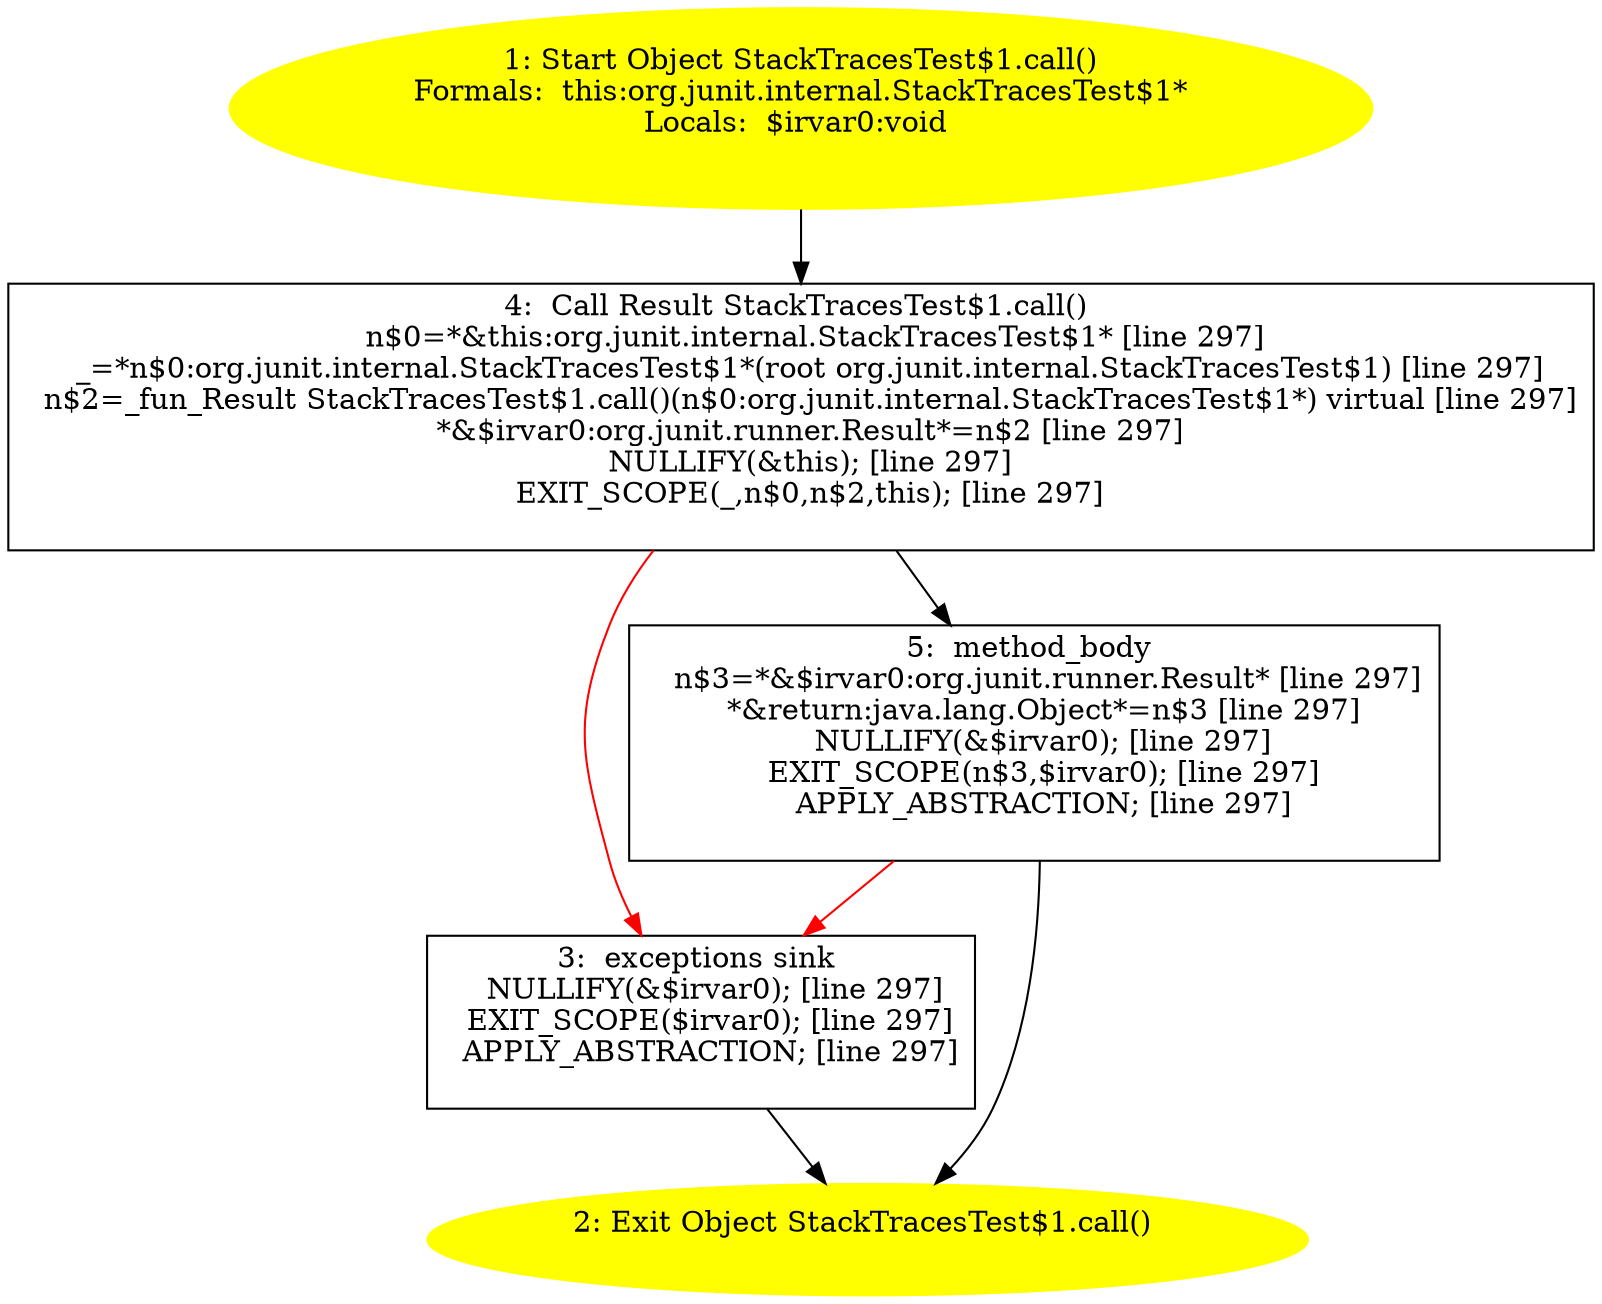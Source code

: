 /* @generated */
digraph cfg {
"org.junit.internal.StackTracesTest$1.call():java.lang.Object.07e715e8a0da37a4f1ea99f5e89f22ae_1" [label="1: Start Object StackTracesTest$1.call()\nFormals:  this:org.junit.internal.StackTracesTest$1*\nLocals:  $irvar0:void \n  " color=yellow style=filled]
	

	 "org.junit.internal.StackTracesTest$1.call():java.lang.Object.07e715e8a0da37a4f1ea99f5e89f22ae_1" -> "org.junit.internal.StackTracesTest$1.call():java.lang.Object.07e715e8a0da37a4f1ea99f5e89f22ae_4" ;
"org.junit.internal.StackTracesTest$1.call():java.lang.Object.07e715e8a0da37a4f1ea99f5e89f22ae_2" [label="2: Exit Object StackTracesTest$1.call() \n  " color=yellow style=filled]
	

"org.junit.internal.StackTracesTest$1.call():java.lang.Object.07e715e8a0da37a4f1ea99f5e89f22ae_3" [label="3:  exceptions sink \n   NULLIFY(&$irvar0); [line 297]\n  EXIT_SCOPE($irvar0); [line 297]\n  APPLY_ABSTRACTION; [line 297]\n " shape="box"]
	

	 "org.junit.internal.StackTracesTest$1.call():java.lang.Object.07e715e8a0da37a4f1ea99f5e89f22ae_3" -> "org.junit.internal.StackTracesTest$1.call():java.lang.Object.07e715e8a0da37a4f1ea99f5e89f22ae_2" ;
"org.junit.internal.StackTracesTest$1.call():java.lang.Object.07e715e8a0da37a4f1ea99f5e89f22ae_4" [label="4:  Call Result StackTracesTest$1.call() \n   n$0=*&this:org.junit.internal.StackTracesTest$1* [line 297]\n  _=*n$0:org.junit.internal.StackTracesTest$1*(root org.junit.internal.StackTracesTest$1) [line 297]\n  n$2=_fun_Result StackTracesTest$1.call()(n$0:org.junit.internal.StackTracesTest$1*) virtual [line 297]\n  *&$irvar0:org.junit.runner.Result*=n$2 [line 297]\n  NULLIFY(&this); [line 297]\n  EXIT_SCOPE(_,n$0,n$2,this); [line 297]\n " shape="box"]
	

	 "org.junit.internal.StackTracesTest$1.call():java.lang.Object.07e715e8a0da37a4f1ea99f5e89f22ae_4" -> "org.junit.internal.StackTracesTest$1.call():java.lang.Object.07e715e8a0da37a4f1ea99f5e89f22ae_5" ;
	 "org.junit.internal.StackTracesTest$1.call():java.lang.Object.07e715e8a0da37a4f1ea99f5e89f22ae_4" -> "org.junit.internal.StackTracesTest$1.call():java.lang.Object.07e715e8a0da37a4f1ea99f5e89f22ae_3" [color="red" ];
"org.junit.internal.StackTracesTest$1.call():java.lang.Object.07e715e8a0da37a4f1ea99f5e89f22ae_5" [label="5:  method_body \n   n$3=*&$irvar0:org.junit.runner.Result* [line 297]\n  *&return:java.lang.Object*=n$3 [line 297]\n  NULLIFY(&$irvar0); [line 297]\n  EXIT_SCOPE(n$3,$irvar0); [line 297]\n  APPLY_ABSTRACTION; [line 297]\n " shape="box"]
	

	 "org.junit.internal.StackTracesTest$1.call():java.lang.Object.07e715e8a0da37a4f1ea99f5e89f22ae_5" -> "org.junit.internal.StackTracesTest$1.call():java.lang.Object.07e715e8a0da37a4f1ea99f5e89f22ae_2" ;
	 "org.junit.internal.StackTracesTest$1.call():java.lang.Object.07e715e8a0da37a4f1ea99f5e89f22ae_5" -> "org.junit.internal.StackTracesTest$1.call():java.lang.Object.07e715e8a0da37a4f1ea99f5e89f22ae_3" [color="red" ];
}
